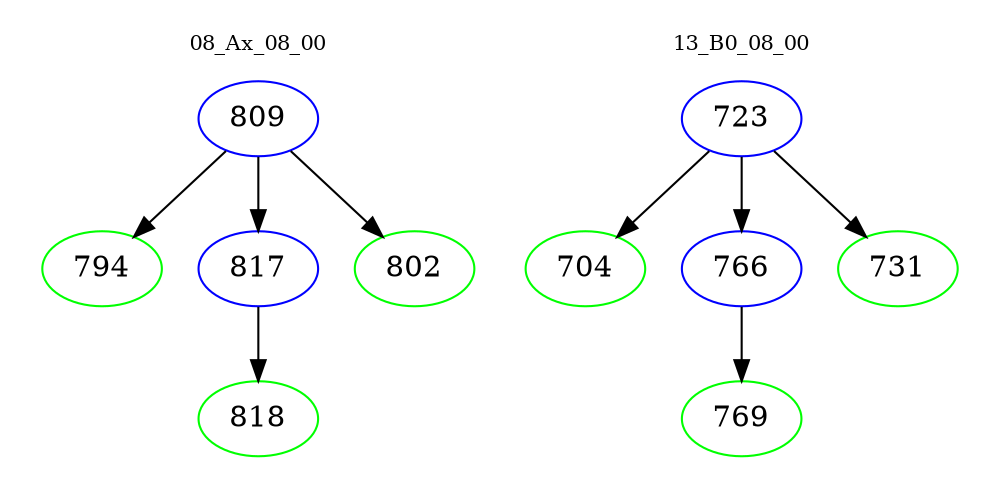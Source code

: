 digraph{
subgraph cluster_0 {
color = white
label = "08_Ax_08_00";
fontsize=10;
T0_809 [label="809", color="blue"]
T0_809 -> T0_794 [color="black"]
T0_794 [label="794", color="green"]
T0_809 -> T0_817 [color="black"]
T0_817 [label="817", color="blue"]
T0_817 -> T0_818 [color="black"]
T0_818 [label="818", color="green"]
T0_809 -> T0_802 [color="black"]
T0_802 [label="802", color="green"]
}
subgraph cluster_1 {
color = white
label = "13_B0_08_00";
fontsize=10;
T1_723 [label="723", color="blue"]
T1_723 -> T1_704 [color="black"]
T1_704 [label="704", color="green"]
T1_723 -> T1_766 [color="black"]
T1_766 [label="766", color="blue"]
T1_766 -> T1_769 [color="black"]
T1_769 [label="769", color="green"]
T1_723 -> T1_731 [color="black"]
T1_731 [label="731", color="green"]
}
}
